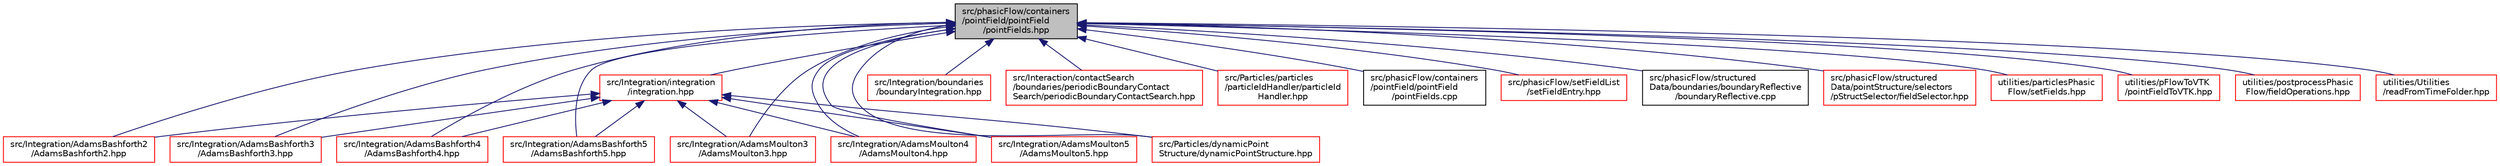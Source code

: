 digraph "src/phasicFlow/containers/pointField/pointField/pointFields.hpp"
{
 // LATEX_PDF_SIZE
  edge [fontname="Helvetica",fontsize="10",labelfontname="Helvetica",labelfontsize="10"];
  node [fontname="Helvetica",fontsize="10",shape=record];
  Node1 [label="src/phasicFlow/containers\l/pointField/pointField\l/pointFields.hpp",height=0.2,width=0.4,color="black", fillcolor="grey75", style="filled", fontcolor="black",tooltip=" "];
  Node1 -> Node2 [dir="back",color="midnightblue",fontsize="10",style="solid",fontname="Helvetica"];
  Node2 [label="src/Integration/AdamsBashforth2\l/AdamsBashforth2.hpp",height=0.2,width=0.4,color="red", fillcolor="white", style="filled",URL="$AdamsBashforth2_8hpp.html",tooltip=" "];
  Node1 -> Node4 [dir="back",color="midnightblue",fontsize="10",style="solid",fontname="Helvetica"];
  Node4 [label="src/Integration/AdamsBashforth3\l/AdamsBashforth3.hpp",height=0.2,width=0.4,color="red", fillcolor="white", style="filled",URL="$AdamsBashforth3_8hpp.html",tooltip=" "];
  Node1 -> Node6 [dir="back",color="midnightblue",fontsize="10",style="solid",fontname="Helvetica"];
  Node6 [label="src/Integration/AdamsBashforth4\l/AdamsBashforth4.hpp",height=0.2,width=0.4,color="red", fillcolor="white", style="filled",URL="$AdamsBashforth4_8hpp.html",tooltip=" "];
  Node1 -> Node8 [dir="back",color="midnightblue",fontsize="10",style="solid",fontname="Helvetica"];
  Node8 [label="src/Integration/AdamsBashforth5\l/AdamsBashforth5.hpp",height=0.2,width=0.4,color="red", fillcolor="white", style="filled",URL="$AdamsBashforth5_8hpp.html",tooltip=" "];
  Node1 -> Node10 [dir="back",color="midnightblue",fontsize="10",style="solid",fontname="Helvetica"];
  Node10 [label="src/Integration/AdamsMoulton3\l/AdamsMoulton3.hpp",height=0.2,width=0.4,color="red", fillcolor="white", style="filled",URL="$AdamsMoulton3_8hpp.html",tooltip=" "];
  Node1 -> Node12 [dir="back",color="midnightblue",fontsize="10",style="solid",fontname="Helvetica"];
  Node12 [label="src/Integration/AdamsMoulton4\l/AdamsMoulton4.hpp",height=0.2,width=0.4,color="red", fillcolor="white", style="filled",URL="$AdamsMoulton4_8hpp.html",tooltip=" "];
  Node1 -> Node14 [dir="back",color="midnightblue",fontsize="10",style="solid",fontname="Helvetica"];
  Node14 [label="src/Integration/AdamsMoulton5\l/AdamsMoulton5.hpp",height=0.2,width=0.4,color="red", fillcolor="white", style="filled",URL="$AdamsMoulton5_8hpp.html",tooltip=" "];
  Node1 -> Node16 [dir="back",color="midnightblue",fontsize="10",style="solid",fontname="Helvetica"];
  Node16 [label="src/Integration/boundaries\l/boundaryIntegration.hpp",height=0.2,width=0.4,color="red", fillcolor="white", style="filled",URL="$boundaryIntegration_8hpp.html",tooltip=" "];
  Node1 -> Node20 [dir="back",color="midnightblue",fontsize="10",style="solid",fontname="Helvetica"];
  Node20 [label="src/Integration/integration\l/integration.hpp",height=0.2,width=0.4,color="red", fillcolor="white", style="filled",URL="$integration_8hpp.html",tooltip=" "];
  Node20 -> Node2 [dir="back",color="midnightblue",fontsize="10",style="solid",fontname="Helvetica"];
  Node20 -> Node4 [dir="back",color="midnightblue",fontsize="10",style="solid",fontname="Helvetica"];
  Node20 -> Node6 [dir="back",color="midnightblue",fontsize="10",style="solid",fontname="Helvetica"];
  Node20 -> Node8 [dir="back",color="midnightblue",fontsize="10",style="solid",fontname="Helvetica"];
  Node20 -> Node10 [dir="back",color="midnightblue",fontsize="10",style="solid",fontname="Helvetica"];
  Node20 -> Node12 [dir="back",color="midnightblue",fontsize="10",style="solid",fontname="Helvetica"];
  Node20 -> Node14 [dir="back",color="midnightblue",fontsize="10",style="solid",fontname="Helvetica"];
  Node20 -> Node22 [dir="back",color="midnightblue",fontsize="10",style="solid",fontname="Helvetica"];
  Node22 [label="src/Particles/dynamicPoint\lStructure/dynamicPointStructure.hpp",height=0.2,width=0.4,color="red", fillcolor="white", style="filled",URL="$dynamicPointStructure_8hpp.html",tooltip=" "];
  Node1 -> Node63 [dir="back",color="midnightblue",fontsize="10",style="solid",fontname="Helvetica"];
  Node63 [label="src/Interaction/contactSearch\l/boundaries/periodicBoundaryContact\lSearch/periodicBoundaryContactSearch.hpp",height=0.2,width=0.4,color="red", fillcolor="white", style="filled",URL="$periodicBoundaryContactSearch_8hpp.html",tooltip=" "];
  Node1 -> Node22 [dir="back",color="midnightblue",fontsize="10",style="solid",fontname="Helvetica"];
  Node1 -> Node64 [dir="back",color="midnightblue",fontsize="10",style="solid",fontname="Helvetica"];
  Node64 [label="src/Particles/particles\l/particleIdHandler/particleId\lHandler.hpp",height=0.2,width=0.4,color="red", fillcolor="white", style="filled",URL="$particleIdHandler_8hpp.html",tooltip=" "];
  Node1 -> Node68 [dir="back",color="midnightblue",fontsize="10",style="solid",fontname="Helvetica"];
  Node68 [label="src/phasicFlow/containers\l/pointField/pointField\l/pointFields.cpp",height=0.2,width=0.4,color="black", fillcolor="white", style="filled",URL="$pointFields_8cpp.html",tooltip=" "];
  Node1 -> Node69 [dir="back",color="midnightblue",fontsize="10",style="solid",fontname="Helvetica"];
  Node69 [label="src/phasicFlow/setFieldList\l/setFieldEntry.hpp",height=0.2,width=0.4,color="red", fillcolor="white", style="filled",URL="$setFieldEntry_8hpp.html",tooltip=" "];
  Node1 -> Node75 [dir="back",color="midnightblue",fontsize="10",style="solid",fontname="Helvetica"];
  Node75 [label="src/phasicFlow/structured\lData/boundaries/boundaryReflective\l/boundaryReflective.cpp",height=0.2,width=0.4,color="black", fillcolor="white", style="filled",URL="$boundaryReflective_8cpp.html",tooltip=" "];
  Node1 -> Node76 [dir="back",color="midnightblue",fontsize="10",style="solid",fontname="Helvetica"];
  Node76 [label="src/phasicFlow/structured\lData/pointStructure/selectors\l/pStructSelector/fieldSelector.hpp",height=0.2,width=0.4,color="red", fillcolor="white", style="filled",URL="$fieldSelector_8hpp.html",tooltip=" "];
  Node1 -> Node73 [dir="back",color="midnightblue",fontsize="10",style="solid",fontname="Helvetica"];
  Node73 [label="utilities/particlesPhasic\lFlow/setFields.hpp",height=0.2,width=0.4,color="red", fillcolor="white", style="filled",URL="$setFields_8hpp.html",tooltip=" "];
  Node1 -> Node78 [dir="back",color="midnightblue",fontsize="10",style="solid",fontname="Helvetica"];
  Node78 [label="utilities/pFlowToVTK\l/pointFieldToVTK.hpp",height=0.2,width=0.4,color="red", fillcolor="white", style="filled",URL="$pointFieldToVTK_8hpp.html",tooltip=" "];
  Node1 -> Node83 [dir="back",color="midnightblue",fontsize="10",style="solid",fontname="Helvetica"];
  Node83 [label="utilities/postprocessPhasic\lFlow/fieldOperations.hpp",height=0.2,width=0.4,color="red", fillcolor="white", style="filled",URL="$fieldOperations_8hpp.html",tooltip=" "];
  Node1 -> Node86 [dir="back",color="midnightblue",fontsize="10",style="solid",fontname="Helvetica"];
  Node86 [label="utilities/Utilities\l/readFromTimeFolder.hpp",height=0.2,width=0.4,color="red", fillcolor="white", style="filled",URL="$readFromTimeFolder_8hpp.html",tooltip=" "];
}
